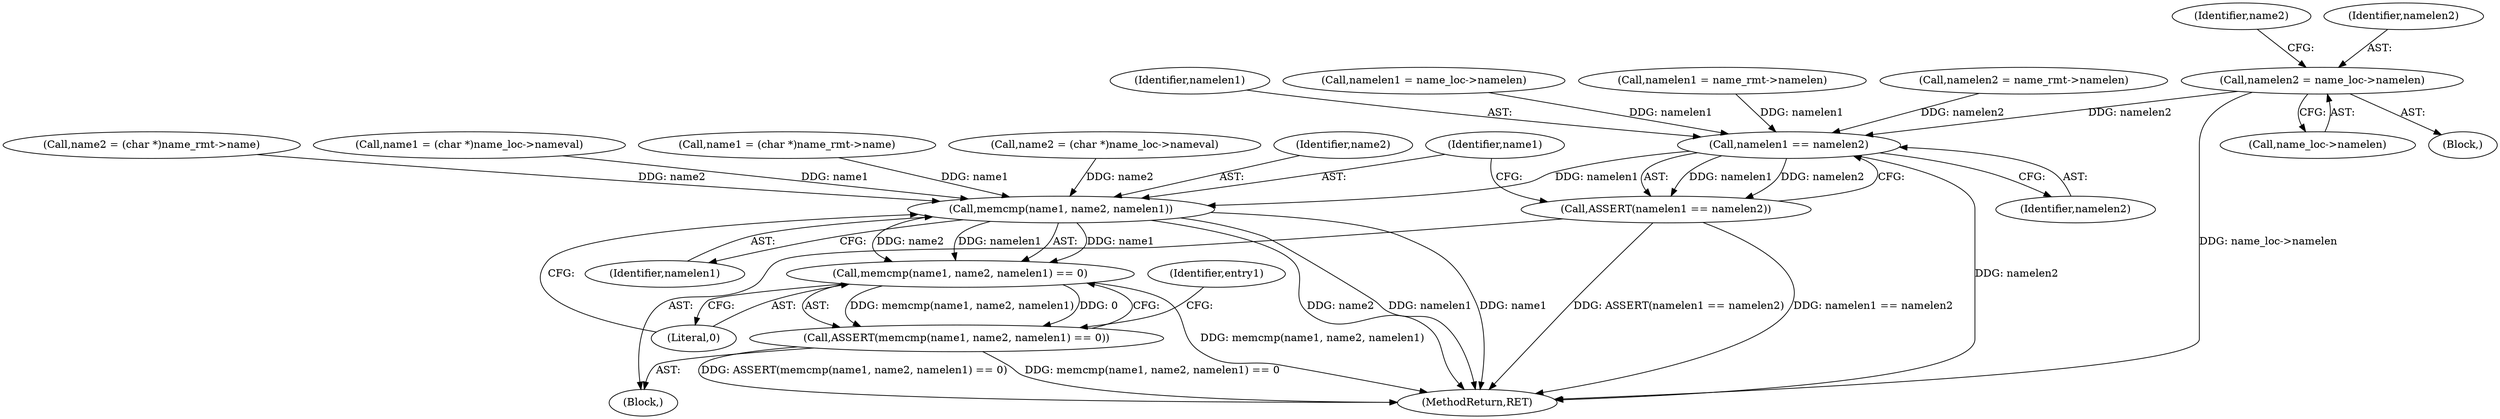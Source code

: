 digraph "0_linux_8275cdd0e7ac550dcce2b3ef6d2fb3b808c1ae59_4@pointer" {
"1000302" [label="(Call,namelen2 = name_loc->namelen)"];
"1000346" [label="(Call,namelen1 == namelen2)"];
"1000345" [label="(Call,ASSERT(namelen1 == namelen2))"];
"1000351" [label="(Call,memcmp(name1, name2, namelen1))"];
"1000350" [label="(Call,memcmp(name1, name2, namelen1) == 0)"];
"1000349" [label="(Call,ASSERT(memcmp(name1, name2, namelen1) == 0))"];
"1000307" [label="(Call,name2 = (char *)name_loc->nameval)"];
"1000355" [label="(Literal,0)"];
"1000308" [label="(Identifier,name2)"];
"1000302" [label="(Call,namelen2 = name_loc->namelen)"];
"1000359" [label="(Identifier,entry1)"];
"1000303" [label="(Identifier,namelen2)"];
"1000347" [label="(Identifier,namelen1)"];
"1000498" [label="(MethodReturn,RET)"];
"1000354" [label="(Identifier,namelen1)"];
"1000255" [label="(Call,namelen1 = name_loc->namelen)"];
"1000276" [label="(Call,namelen1 = name_rmt->namelen)"];
"1000323" [label="(Call,namelen2 = name_rmt->namelen)"];
"1000328" [label="(Call,name2 = (char *)name_rmt->name)"];
"1000304" [label="(Call,name_loc->namelen)"];
"1000346" [label="(Call,namelen1 == namelen2)"];
"1000260" [label="(Call,name1 = (char *)name_loc->nameval)"];
"1000281" [label="(Call,name1 = (char *)name_rmt->name)"];
"1000345" [label="(Call,ASSERT(namelen1 == namelen2))"];
"1000349" [label="(Call,ASSERT(memcmp(name1, name2, namelen1) == 0))"];
"1000294" [label="(Block,)"];
"1000352" [label="(Identifier,name1)"];
"1000350" [label="(Call,memcmp(name1, name2, namelen1) == 0)"];
"1000353" [label="(Identifier,name2)"];
"1000348" [label="(Identifier,namelen2)"];
"1000351" [label="(Call,memcmp(name1, name2, namelen1))"];
"1000105" [label="(Block,)"];
"1000302" -> "1000294"  [label="AST: "];
"1000302" -> "1000304"  [label="CFG: "];
"1000303" -> "1000302"  [label="AST: "];
"1000304" -> "1000302"  [label="AST: "];
"1000308" -> "1000302"  [label="CFG: "];
"1000302" -> "1000498"  [label="DDG: name_loc->namelen"];
"1000302" -> "1000346"  [label="DDG: namelen2"];
"1000346" -> "1000345"  [label="AST: "];
"1000346" -> "1000348"  [label="CFG: "];
"1000347" -> "1000346"  [label="AST: "];
"1000348" -> "1000346"  [label="AST: "];
"1000345" -> "1000346"  [label="CFG: "];
"1000346" -> "1000498"  [label="DDG: namelen2"];
"1000346" -> "1000345"  [label="DDG: namelen1"];
"1000346" -> "1000345"  [label="DDG: namelen2"];
"1000276" -> "1000346"  [label="DDG: namelen1"];
"1000255" -> "1000346"  [label="DDG: namelen1"];
"1000323" -> "1000346"  [label="DDG: namelen2"];
"1000346" -> "1000351"  [label="DDG: namelen1"];
"1000345" -> "1000105"  [label="AST: "];
"1000352" -> "1000345"  [label="CFG: "];
"1000345" -> "1000498"  [label="DDG: namelen1 == namelen2"];
"1000345" -> "1000498"  [label="DDG: ASSERT(namelen1 == namelen2)"];
"1000351" -> "1000350"  [label="AST: "];
"1000351" -> "1000354"  [label="CFG: "];
"1000352" -> "1000351"  [label="AST: "];
"1000353" -> "1000351"  [label="AST: "];
"1000354" -> "1000351"  [label="AST: "];
"1000355" -> "1000351"  [label="CFG: "];
"1000351" -> "1000498"  [label="DDG: name2"];
"1000351" -> "1000498"  [label="DDG: name1"];
"1000351" -> "1000498"  [label="DDG: namelen1"];
"1000351" -> "1000350"  [label="DDG: name1"];
"1000351" -> "1000350"  [label="DDG: name2"];
"1000351" -> "1000350"  [label="DDG: namelen1"];
"1000281" -> "1000351"  [label="DDG: name1"];
"1000260" -> "1000351"  [label="DDG: name1"];
"1000328" -> "1000351"  [label="DDG: name2"];
"1000307" -> "1000351"  [label="DDG: name2"];
"1000350" -> "1000349"  [label="AST: "];
"1000350" -> "1000355"  [label="CFG: "];
"1000355" -> "1000350"  [label="AST: "];
"1000349" -> "1000350"  [label="CFG: "];
"1000350" -> "1000498"  [label="DDG: memcmp(name1, name2, namelen1)"];
"1000350" -> "1000349"  [label="DDG: memcmp(name1, name2, namelen1)"];
"1000350" -> "1000349"  [label="DDG: 0"];
"1000349" -> "1000105"  [label="AST: "];
"1000359" -> "1000349"  [label="CFG: "];
"1000349" -> "1000498"  [label="DDG: ASSERT(memcmp(name1, name2, namelen1) == 0)"];
"1000349" -> "1000498"  [label="DDG: memcmp(name1, name2, namelen1) == 0"];
}
